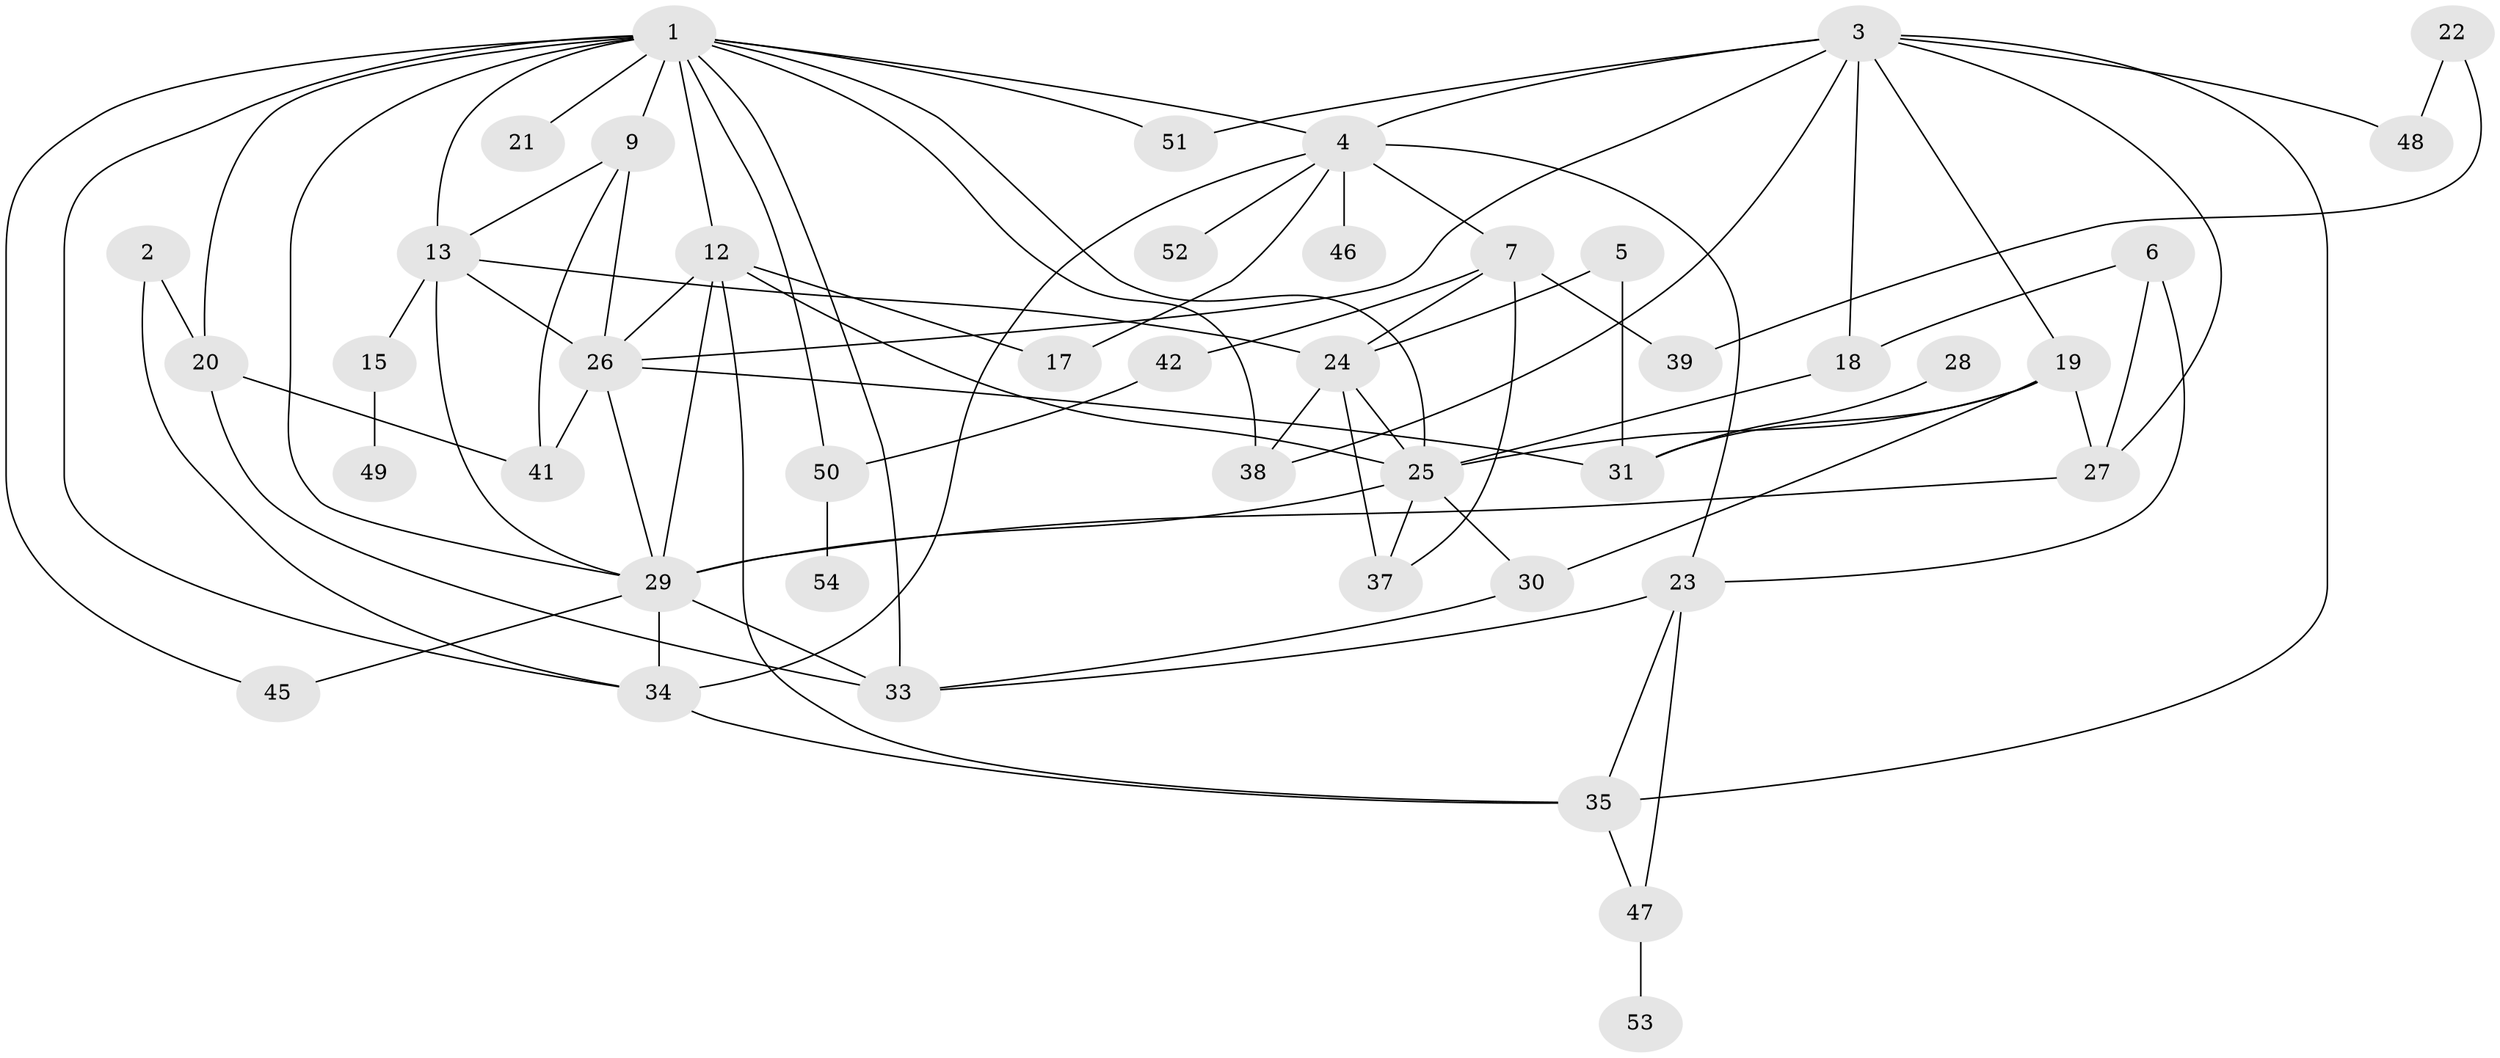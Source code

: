 // original degree distribution, {3: 0.21100917431192662, 2: 0.25688073394495414, 6: 0.027522935779816515, 4: 0.14678899082568808, 0: 0.09174311926605505, 5: 0.08256880733944955, 1: 0.14678899082568808, 7: 0.03669724770642202}
// Generated by graph-tools (version 1.1) at 2025/33/03/09/25 02:33:30]
// undirected, 44 vertices, 85 edges
graph export_dot {
graph [start="1"]
  node [color=gray90,style=filled];
  1;
  2;
  3;
  4;
  5;
  6;
  7;
  9;
  12;
  13;
  15;
  17;
  18;
  19;
  20;
  21;
  22;
  23;
  24;
  25;
  26;
  27;
  28;
  29;
  30;
  31;
  33;
  34;
  35;
  37;
  38;
  39;
  41;
  42;
  45;
  46;
  47;
  48;
  49;
  50;
  51;
  52;
  53;
  54;
  1 -- 4 [weight=1.0];
  1 -- 9 [weight=1.0];
  1 -- 12 [weight=1.0];
  1 -- 13 [weight=2.0];
  1 -- 20 [weight=1.0];
  1 -- 21 [weight=1.0];
  1 -- 25 [weight=1.0];
  1 -- 29 [weight=1.0];
  1 -- 33 [weight=1.0];
  1 -- 34 [weight=1.0];
  1 -- 38 [weight=1.0];
  1 -- 45 [weight=1.0];
  1 -- 50 [weight=1.0];
  1 -- 51 [weight=2.0];
  2 -- 20 [weight=1.0];
  2 -- 34 [weight=1.0];
  3 -- 4 [weight=2.0];
  3 -- 18 [weight=1.0];
  3 -- 19 [weight=1.0];
  3 -- 26 [weight=1.0];
  3 -- 27 [weight=1.0];
  3 -- 35 [weight=1.0];
  3 -- 38 [weight=1.0];
  3 -- 48 [weight=1.0];
  3 -- 51 [weight=1.0];
  4 -- 7 [weight=1.0];
  4 -- 17 [weight=1.0];
  4 -- 23 [weight=1.0];
  4 -- 34 [weight=1.0];
  4 -- 46 [weight=1.0];
  4 -- 52 [weight=1.0];
  5 -- 24 [weight=1.0];
  5 -- 31 [weight=1.0];
  6 -- 18 [weight=1.0];
  6 -- 23 [weight=1.0];
  6 -- 27 [weight=1.0];
  7 -- 24 [weight=1.0];
  7 -- 37 [weight=1.0];
  7 -- 39 [weight=2.0];
  7 -- 42 [weight=1.0];
  9 -- 13 [weight=1.0];
  9 -- 26 [weight=1.0];
  9 -- 41 [weight=1.0];
  12 -- 17 [weight=1.0];
  12 -- 25 [weight=2.0];
  12 -- 26 [weight=1.0];
  12 -- 29 [weight=1.0];
  12 -- 35 [weight=1.0];
  13 -- 15 [weight=1.0];
  13 -- 24 [weight=1.0];
  13 -- 26 [weight=1.0];
  13 -- 29 [weight=1.0];
  15 -- 49 [weight=1.0];
  18 -- 25 [weight=1.0];
  19 -- 25 [weight=2.0];
  19 -- 27 [weight=1.0];
  19 -- 30 [weight=2.0];
  19 -- 31 [weight=2.0];
  20 -- 33 [weight=1.0];
  20 -- 41 [weight=1.0];
  22 -- 39 [weight=1.0];
  22 -- 48 [weight=1.0];
  23 -- 33 [weight=1.0];
  23 -- 35 [weight=1.0];
  23 -- 47 [weight=1.0];
  24 -- 25 [weight=1.0];
  24 -- 37 [weight=2.0];
  24 -- 38 [weight=1.0];
  25 -- 29 [weight=1.0];
  25 -- 30 [weight=1.0];
  25 -- 37 [weight=1.0];
  26 -- 29 [weight=1.0];
  26 -- 31 [weight=1.0];
  26 -- 41 [weight=1.0];
  27 -- 29 [weight=1.0];
  28 -- 31 [weight=1.0];
  29 -- 33 [weight=2.0];
  29 -- 34 [weight=1.0];
  29 -- 45 [weight=1.0];
  30 -- 33 [weight=1.0];
  34 -- 35 [weight=1.0];
  35 -- 47 [weight=1.0];
  42 -- 50 [weight=1.0];
  47 -- 53 [weight=1.0];
  50 -- 54 [weight=1.0];
}
